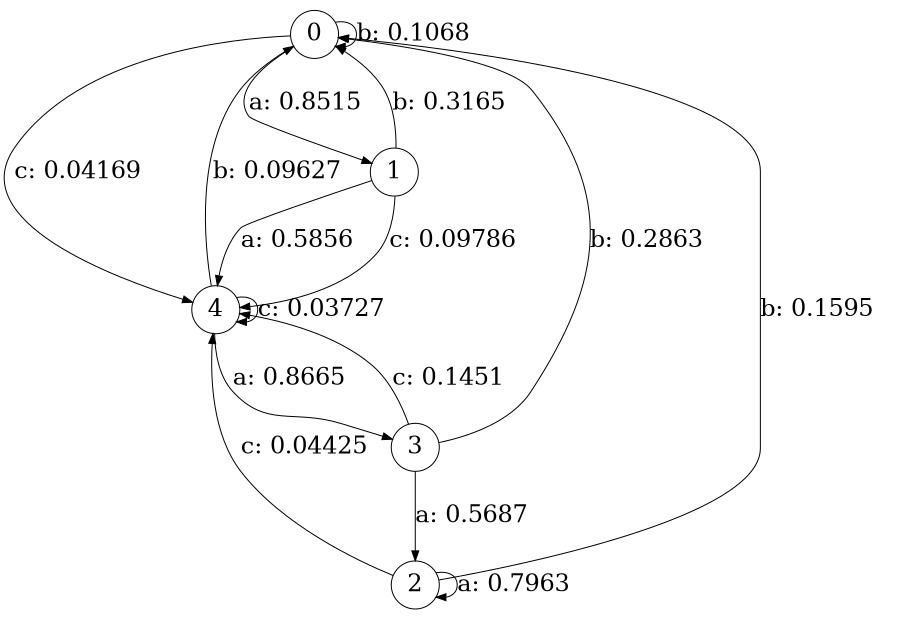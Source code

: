 digraph "d7-300nw-t0-cen-SML" {
size = "6,8.5";
ratio = "fill";
node [shape = circle];
node [fontsize = 24];
edge [fontsize = 24];
0 -> 1 [label = "a: 0.8515   "];
0 -> 0 [label = "b: 0.1068   "];
0 -> 4 [label = "c: 0.04169  "];
1 -> 4 [label = "a: 0.5856   "];
1 -> 0 [label = "b: 0.3165   "];
1 -> 4 [label = "c: 0.09786  "];
2 -> 2 [label = "a: 0.7963   "];
2 -> 0 [label = "b: 0.1595   "];
2 -> 4 [label = "c: 0.04425  "];
3 -> 2 [label = "a: 0.5687   "];
3 -> 0 [label = "b: 0.2863   "];
3 -> 4 [label = "c: 0.1451   "];
4 -> 3 [label = "a: 0.8665   "];
4 -> 0 [label = "b: 0.09627  "];
4 -> 4 [label = "c: 0.03727  "];
}